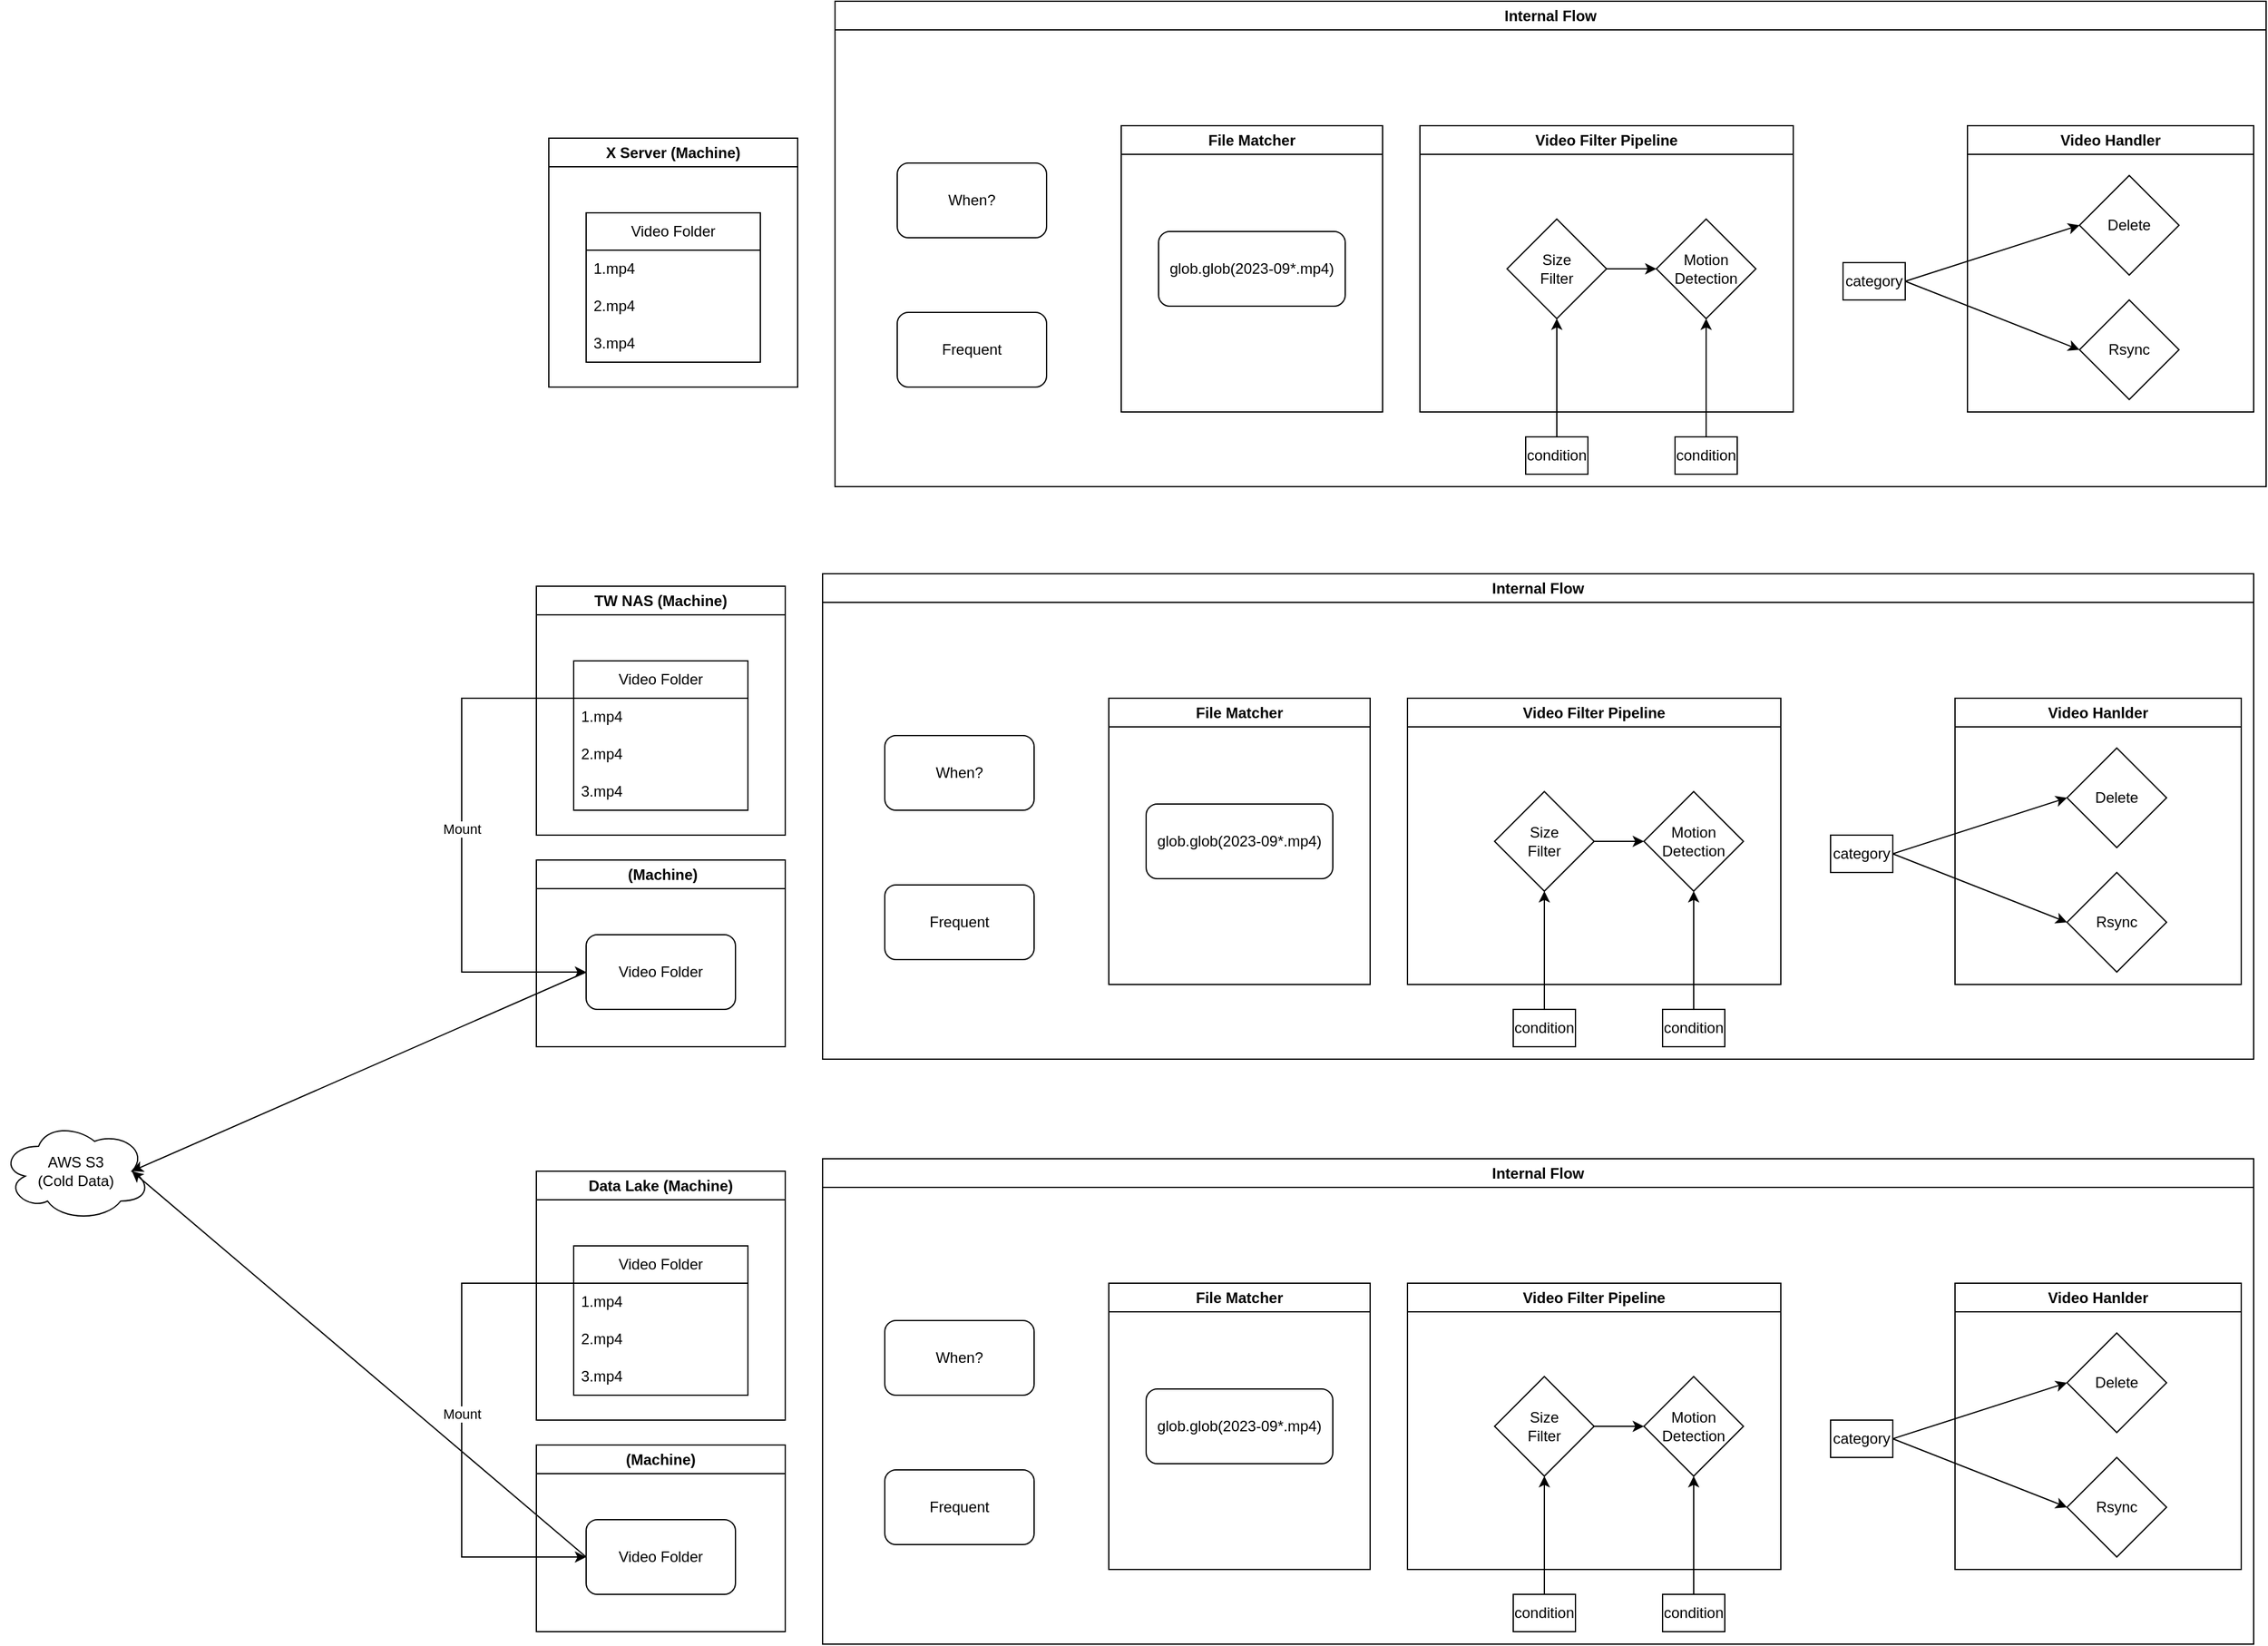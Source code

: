 <mxfile version="21.6.8" type="github">
  <diagram name="Page-1" id="Lj5eDobAINOCekzyXfLq">
    <mxGraphModel dx="3292" dy="1340" grid="1" gridSize="10" guides="1" tooltips="1" connect="1" arrows="1" fold="1" page="1" pageScale="1" pageWidth="850" pageHeight="1100" math="0" shadow="0">
      <root>
        <mxCell id="0" />
        <mxCell id="1" parent="0" />
        <mxCell id="y1gU6epdjxo3scdV93dv-2" value="X Server (Machine)" style="swimlane;whiteSpace=wrap;html=1;" vertex="1" parent="1">
          <mxGeometry x="-300" y="660" width="200" height="200" as="geometry" />
        </mxCell>
        <mxCell id="y1gU6epdjxo3scdV93dv-4" value="Video Folder" style="swimlane;fontStyle=0;childLayout=stackLayout;horizontal=1;startSize=30;horizontalStack=0;resizeParent=1;resizeParentMax=0;resizeLast=0;collapsible=1;marginBottom=0;whiteSpace=wrap;html=1;" vertex="1" parent="y1gU6epdjxo3scdV93dv-2">
          <mxGeometry x="30" y="60" width="140" height="120" as="geometry" />
        </mxCell>
        <mxCell id="y1gU6epdjxo3scdV93dv-5" value="1.mp4" style="text;strokeColor=none;fillColor=none;align=left;verticalAlign=middle;spacingLeft=4;spacingRight=4;overflow=hidden;points=[[0,0.5],[1,0.5]];portConstraint=eastwest;rotatable=0;whiteSpace=wrap;html=1;" vertex="1" parent="y1gU6epdjxo3scdV93dv-4">
          <mxGeometry y="30" width="140" height="30" as="geometry" />
        </mxCell>
        <mxCell id="y1gU6epdjxo3scdV93dv-6" value="2.mp4" style="text;strokeColor=none;fillColor=none;align=left;verticalAlign=middle;spacingLeft=4;spacingRight=4;overflow=hidden;points=[[0,0.5],[1,0.5]];portConstraint=eastwest;rotatable=0;whiteSpace=wrap;html=1;" vertex="1" parent="y1gU6epdjxo3scdV93dv-4">
          <mxGeometry y="60" width="140" height="30" as="geometry" />
        </mxCell>
        <mxCell id="y1gU6epdjxo3scdV93dv-7" value="3.mp4" style="text;strokeColor=none;fillColor=none;align=left;verticalAlign=middle;spacingLeft=4;spacingRight=4;overflow=hidden;points=[[0,0.5],[1,0.5]];portConstraint=eastwest;rotatable=0;whiteSpace=wrap;html=1;" vertex="1" parent="y1gU6epdjxo3scdV93dv-4">
          <mxGeometry y="90" width="140" height="30" as="geometry" />
        </mxCell>
        <mxCell id="y1gU6epdjxo3scdV93dv-22" value="TW NAS (Machine)" style="swimlane;whiteSpace=wrap;html=1;startSize=23;" vertex="1" parent="1">
          <mxGeometry x="-310" y="1020" width="200" height="200" as="geometry" />
        </mxCell>
        <mxCell id="y1gU6epdjxo3scdV93dv-23" value="Video Folder" style="swimlane;fontStyle=0;childLayout=stackLayout;horizontal=1;startSize=30;horizontalStack=0;resizeParent=1;resizeParentMax=0;resizeLast=0;collapsible=1;marginBottom=0;whiteSpace=wrap;html=1;" vertex="1" parent="y1gU6epdjxo3scdV93dv-22">
          <mxGeometry x="30" y="60" width="140" height="120" as="geometry" />
        </mxCell>
        <mxCell id="y1gU6epdjxo3scdV93dv-24" value="1.mp4" style="text;strokeColor=none;fillColor=none;align=left;verticalAlign=middle;spacingLeft=4;spacingRight=4;overflow=hidden;points=[[0,0.5],[1,0.5]];portConstraint=eastwest;rotatable=0;whiteSpace=wrap;html=1;" vertex="1" parent="y1gU6epdjxo3scdV93dv-23">
          <mxGeometry y="30" width="140" height="30" as="geometry" />
        </mxCell>
        <mxCell id="y1gU6epdjxo3scdV93dv-25" value="2.mp4" style="text;strokeColor=none;fillColor=none;align=left;verticalAlign=middle;spacingLeft=4;spacingRight=4;overflow=hidden;points=[[0,0.5],[1,0.5]];portConstraint=eastwest;rotatable=0;whiteSpace=wrap;html=1;" vertex="1" parent="y1gU6epdjxo3scdV93dv-23">
          <mxGeometry y="60" width="140" height="30" as="geometry" />
        </mxCell>
        <mxCell id="y1gU6epdjxo3scdV93dv-26" value="3.mp4" style="text;strokeColor=none;fillColor=none;align=left;verticalAlign=middle;spacingLeft=4;spacingRight=4;overflow=hidden;points=[[0,0.5],[1,0.5]];portConstraint=eastwest;rotatable=0;whiteSpace=wrap;html=1;" vertex="1" parent="y1gU6epdjxo3scdV93dv-23">
          <mxGeometry y="90" width="140" height="30" as="geometry" />
        </mxCell>
        <mxCell id="y1gU6epdjxo3scdV93dv-71" value="Internal Flow" style="swimlane;whiteSpace=wrap;html=1;" vertex="1" parent="1">
          <mxGeometry x="-70" y="550" width="1150" height="390" as="geometry" />
        </mxCell>
        <mxCell id="y1gU6epdjxo3scdV93dv-59" value="Video Handler" style="swimlane;whiteSpace=wrap;html=1;" vertex="1" parent="y1gU6epdjxo3scdV93dv-71">
          <mxGeometry x="910" y="100" width="230" height="230" as="geometry" />
        </mxCell>
        <mxCell id="y1gU6epdjxo3scdV93dv-60" value="Delete" style="rhombus;whiteSpace=wrap;html=1;" vertex="1" parent="y1gU6epdjxo3scdV93dv-59">
          <mxGeometry x="90" y="40" width="80" height="80" as="geometry" />
        </mxCell>
        <mxCell id="y1gU6epdjxo3scdV93dv-63" value="Rsync" style="rhombus;whiteSpace=wrap;html=1;" vertex="1" parent="y1gU6epdjxo3scdV93dv-59">
          <mxGeometry x="90" y="140" width="80" height="80" as="geometry" />
        </mxCell>
        <mxCell id="y1gU6epdjxo3scdV93dv-67" value="category" style="rounded=0;whiteSpace=wrap;html=1;" vertex="1" parent="y1gU6epdjxo3scdV93dv-71">
          <mxGeometry x="810" y="210" width="50" height="30" as="geometry" />
        </mxCell>
        <mxCell id="y1gU6epdjxo3scdV93dv-68" value="" style="endArrow=classic;html=1;rounded=0;exitX=1;exitY=0.5;exitDx=0;exitDy=0;entryX=0;entryY=0.5;entryDx=0;entryDy=0;" edge="1" parent="y1gU6epdjxo3scdV93dv-71" source="y1gU6epdjxo3scdV93dv-67" target="y1gU6epdjxo3scdV93dv-60">
          <mxGeometry width="50" height="50" relative="1" as="geometry">
            <mxPoint x="530" y="300" as="sourcePoint" />
            <mxPoint x="580" y="250" as="targetPoint" />
          </mxGeometry>
        </mxCell>
        <mxCell id="y1gU6epdjxo3scdV93dv-69" value="" style="endArrow=classic;html=1;rounded=0;exitX=1;exitY=0.5;exitDx=0;exitDy=0;entryX=0;entryY=0.5;entryDx=0;entryDy=0;" edge="1" parent="y1gU6epdjxo3scdV93dv-71" source="y1gU6epdjxo3scdV93dv-67" target="y1gU6epdjxo3scdV93dv-63">
          <mxGeometry width="50" height="50" relative="1" as="geometry">
            <mxPoint x="530" y="300" as="sourcePoint" />
            <mxPoint x="580" y="250" as="targetPoint" />
          </mxGeometry>
        </mxCell>
        <mxCell id="y1gU6epdjxo3scdV93dv-49" value="Video Filter Pipeline" style="swimlane;whiteSpace=wrap;html=1;" vertex="1" parent="y1gU6epdjxo3scdV93dv-71">
          <mxGeometry x="470" y="100" width="300" height="230" as="geometry" />
        </mxCell>
        <mxCell id="y1gU6epdjxo3scdV93dv-51" value="Size&lt;br&gt;Filter" style="rhombus;whiteSpace=wrap;html=1;" vertex="1" parent="y1gU6epdjxo3scdV93dv-49">
          <mxGeometry x="70" y="75" width="80" height="80" as="geometry" />
        </mxCell>
        <mxCell id="y1gU6epdjxo3scdV93dv-54" value="Motion Detection" style="rhombus;whiteSpace=wrap;html=1;" vertex="1" parent="y1gU6epdjxo3scdV93dv-49">
          <mxGeometry x="190" y="75" width="80" height="80" as="geometry" />
        </mxCell>
        <mxCell id="y1gU6epdjxo3scdV93dv-55" value="" style="endArrow=classic;html=1;rounded=0;exitX=1;exitY=0.5;exitDx=0;exitDy=0;entryX=0;entryY=0.5;entryDx=0;entryDy=0;" edge="1" parent="y1gU6epdjxo3scdV93dv-49" source="y1gU6epdjxo3scdV93dv-51" target="y1gU6epdjxo3scdV93dv-54">
          <mxGeometry width="50" height="50" relative="1" as="geometry">
            <mxPoint x="110" y="240" as="sourcePoint" />
            <mxPoint x="160" y="190" as="targetPoint" />
          </mxGeometry>
        </mxCell>
        <mxCell id="y1gU6epdjxo3scdV93dv-56" value="condition" style="rounded=0;whiteSpace=wrap;html=1;" vertex="1" parent="y1gU6epdjxo3scdV93dv-71">
          <mxGeometry x="675" y="350" width="50" height="30" as="geometry" />
        </mxCell>
        <mxCell id="y1gU6epdjxo3scdV93dv-57" value="" style="endArrow=classic;html=1;rounded=0;exitX=0.5;exitY=0;exitDx=0;exitDy=0;entryX=0.5;entryY=1;entryDx=0;entryDy=0;" edge="1" parent="y1gU6epdjxo3scdV93dv-71" source="y1gU6epdjxo3scdV93dv-56" target="y1gU6epdjxo3scdV93dv-54">
          <mxGeometry width="50" height="50" relative="1" as="geometry">
            <mxPoint x="480" y="340" as="sourcePoint" />
            <mxPoint x="530" y="290" as="targetPoint" />
          </mxGeometry>
        </mxCell>
        <mxCell id="y1gU6epdjxo3scdV93dv-52" value="condition" style="rounded=0;whiteSpace=wrap;html=1;" vertex="1" parent="y1gU6epdjxo3scdV93dv-71">
          <mxGeometry x="555" y="350" width="50" height="30" as="geometry" />
        </mxCell>
        <mxCell id="y1gU6epdjxo3scdV93dv-53" value="" style="endArrow=classic;html=1;rounded=0;exitX=0.5;exitY=0;exitDx=0;exitDy=0;entryX=0.5;entryY=1;entryDx=0;entryDy=0;" edge="1" parent="y1gU6epdjxo3scdV93dv-71" source="y1gU6epdjxo3scdV93dv-52" target="y1gU6epdjxo3scdV93dv-51">
          <mxGeometry width="50" height="50" relative="1" as="geometry">
            <mxPoint x="480" y="340" as="sourcePoint" />
            <mxPoint x="530" y="290" as="targetPoint" />
          </mxGeometry>
        </mxCell>
        <mxCell id="y1gU6epdjxo3scdV93dv-18" value="File Matcher" style="swimlane;whiteSpace=wrap;html=1;" vertex="1" parent="y1gU6epdjxo3scdV93dv-71">
          <mxGeometry x="230" y="100" width="210" height="230" as="geometry" />
        </mxCell>
        <mxCell id="y1gU6epdjxo3scdV93dv-58" value="glob.glob(2023-09*.mp4)" style="rounded=1;whiteSpace=wrap;html=1;" vertex="1" parent="y1gU6epdjxo3scdV93dv-18">
          <mxGeometry x="30" y="85" width="150" height="60" as="geometry" />
        </mxCell>
        <mxCell id="y1gU6epdjxo3scdV93dv-21" value="Frequent" style="rounded=1;whiteSpace=wrap;html=1;" vertex="1" parent="y1gU6epdjxo3scdV93dv-71">
          <mxGeometry x="50" y="250" width="120" height="60" as="geometry" />
        </mxCell>
        <mxCell id="y1gU6epdjxo3scdV93dv-19" value="When?" style="rounded=1;whiteSpace=wrap;html=1;" vertex="1" parent="y1gU6epdjxo3scdV93dv-71">
          <mxGeometry x="50" y="130" width="120" height="60" as="geometry" />
        </mxCell>
        <mxCell id="y1gU6epdjxo3scdV93dv-73" value="Internal Flow" style="swimlane;whiteSpace=wrap;html=1;" vertex="1" parent="1">
          <mxGeometry x="-80" y="1010" width="1150" height="390" as="geometry" />
        </mxCell>
        <mxCell id="y1gU6epdjxo3scdV93dv-74" value="Video Hanlder" style="swimlane;whiteSpace=wrap;html=1;" vertex="1" parent="y1gU6epdjxo3scdV93dv-73">
          <mxGeometry x="910" y="100" width="230" height="230" as="geometry" />
        </mxCell>
        <mxCell id="y1gU6epdjxo3scdV93dv-75" value="Delete" style="rhombus;whiteSpace=wrap;html=1;" vertex="1" parent="y1gU6epdjxo3scdV93dv-74">
          <mxGeometry x="90" y="40" width="80" height="80" as="geometry" />
        </mxCell>
        <mxCell id="y1gU6epdjxo3scdV93dv-76" value="Rsync" style="rhombus;whiteSpace=wrap;html=1;" vertex="1" parent="y1gU6epdjxo3scdV93dv-74">
          <mxGeometry x="90" y="140" width="80" height="80" as="geometry" />
        </mxCell>
        <mxCell id="y1gU6epdjxo3scdV93dv-77" value="category" style="rounded=0;whiteSpace=wrap;html=1;" vertex="1" parent="y1gU6epdjxo3scdV93dv-73">
          <mxGeometry x="810" y="210" width="50" height="30" as="geometry" />
        </mxCell>
        <mxCell id="y1gU6epdjxo3scdV93dv-78" value="" style="endArrow=classic;html=1;rounded=0;exitX=1;exitY=0.5;exitDx=0;exitDy=0;entryX=0;entryY=0.5;entryDx=0;entryDy=0;" edge="1" parent="y1gU6epdjxo3scdV93dv-73" source="y1gU6epdjxo3scdV93dv-77" target="y1gU6epdjxo3scdV93dv-75">
          <mxGeometry width="50" height="50" relative="1" as="geometry">
            <mxPoint x="530" y="300" as="sourcePoint" />
            <mxPoint x="580" y="250" as="targetPoint" />
          </mxGeometry>
        </mxCell>
        <mxCell id="y1gU6epdjxo3scdV93dv-79" value="" style="endArrow=classic;html=1;rounded=0;exitX=1;exitY=0.5;exitDx=0;exitDy=0;entryX=0;entryY=0.5;entryDx=0;entryDy=0;" edge="1" parent="y1gU6epdjxo3scdV93dv-73" source="y1gU6epdjxo3scdV93dv-77" target="y1gU6epdjxo3scdV93dv-76">
          <mxGeometry width="50" height="50" relative="1" as="geometry">
            <mxPoint x="530" y="300" as="sourcePoint" />
            <mxPoint x="580" y="250" as="targetPoint" />
          </mxGeometry>
        </mxCell>
        <mxCell id="y1gU6epdjxo3scdV93dv-80" value="Video Filter Pipeline" style="swimlane;whiteSpace=wrap;html=1;" vertex="1" parent="y1gU6epdjxo3scdV93dv-73">
          <mxGeometry x="470" y="100" width="300" height="230" as="geometry" />
        </mxCell>
        <mxCell id="y1gU6epdjxo3scdV93dv-81" value="Size&lt;br&gt;Filter" style="rhombus;whiteSpace=wrap;html=1;" vertex="1" parent="y1gU6epdjxo3scdV93dv-80">
          <mxGeometry x="70" y="75" width="80" height="80" as="geometry" />
        </mxCell>
        <mxCell id="y1gU6epdjxo3scdV93dv-82" value="Motion Detection" style="rhombus;whiteSpace=wrap;html=1;" vertex="1" parent="y1gU6epdjxo3scdV93dv-80">
          <mxGeometry x="190" y="75" width="80" height="80" as="geometry" />
        </mxCell>
        <mxCell id="y1gU6epdjxo3scdV93dv-83" value="" style="endArrow=classic;html=1;rounded=0;exitX=1;exitY=0.5;exitDx=0;exitDy=0;entryX=0;entryY=0.5;entryDx=0;entryDy=0;" edge="1" parent="y1gU6epdjxo3scdV93dv-80" source="y1gU6epdjxo3scdV93dv-81" target="y1gU6epdjxo3scdV93dv-82">
          <mxGeometry width="50" height="50" relative="1" as="geometry">
            <mxPoint x="110" y="240" as="sourcePoint" />
            <mxPoint x="160" y="190" as="targetPoint" />
          </mxGeometry>
        </mxCell>
        <mxCell id="y1gU6epdjxo3scdV93dv-84" value="condition" style="rounded=0;whiteSpace=wrap;html=1;" vertex="1" parent="y1gU6epdjxo3scdV93dv-73">
          <mxGeometry x="675" y="350" width="50" height="30" as="geometry" />
        </mxCell>
        <mxCell id="y1gU6epdjxo3scdV93dv-85" value="" style="endArrow=classic;html=1;rounded=0;exitX=0.5;exitY=0;exitDx=0;exitDy=0;entryX=0.5;entryY=1;entryDx=0;entryDy=0;" edge="1" parent="y1gU6epdjxo3scdV93dv-73" source="y1gU6epdjxo3scdV93dv-84" target="y1gU6epdjxo3scdV93dv-82">
          <mxGeometry width="50" height="50" relative="1" as="geometry">
            <mxPoint x="480" y="340" as="sourcePoint" />
            <mxPoint x="530" y="290" as="targetPoint" />
          </mxGeometry>
        </mxCell>
        <mxCell id="y1gU6epdjxo3scdV93dv-86" value="condition" style="rounded=0;whiteSpace=wrap;html=1;" vertex="1" parent="y1gU6epdjxo3scdV93dv-73">
          <mxGeometry x="555" y="350" width="50" height="30" as="geometry" />
        </mxCell>
        <mxCell id="y1gU6epdjxo3scdV93dv-87" value="" style="endArrow=classic;html=1;rounded=0;exitX=0.5;exitY=0;exitDx=0;exitDy=0;entryX=0.5;entryY=1;entryDx=0;entryDy=0;" edge="1" parent="y1gU6epdjxo3scdV93dv-73" source="y1gU6epdjxo3scdV93dv-86" target="y1gU6epdjxo3scdV93dv-81">
          <mxGeometry width="50" height="50" relative="1" as="geometry">
            <mxPoint x="480" y="340" as="sourcePoint" />
            <mxPoint x="530" y="290" as="targetPoint" />
          </mxGeometry>
        </mxCell>
        <mxCell id="y1gU6epdjxo3scdV93dv-88" value="File Matcher" style="swimlane;whiteSpace=wrap;html=1;" vertex="1" parent="y1gU6epdjxo3scdV93dv-73">
          <mxGeometry x="230" y="100" width="210" height="230" as="geometry" />
        </mxCell>
        <mxCell id="y1gU6epdjxo3scdV93dv-89" value="glob.glob(2023-09*.mp4)" style="rounded=1;whiteSpace=wrap;html=1;" vertex="1" parent="y1gU6epdjxo3scdV93dv-88">
          <mxGeometry x="30" y="85" width="150" height="60" as="geometry" />
        </mxCell>
        <mxCell id="y1gU6epdjxo3scdV93dv-90" value="Frequent" style="rounded=1;whiteSpace=wrap;html=1;" vertex="1" parent="y1gU6epdjxo3scdV93dv-73">
          <mxGeometry x="50" y="250" width="120" height="60" as="geometry" />
        </mxCell>
        <mxCell id="y1gU6epdjxo3scdV93dv-91" value="When?" style="rounded=1;whiteSpace=wrap;html=1;" vertex="1" parent="y1gU6epdjxo3scdV93dv-73">
          <mxGeometry x="50" y="130" width="120" height="60" as="geometry" />
        </mxCell>
        <mxCell id="y1gU6epdjxo3scdV93dv-92" value="&amp;nbsp;(Machine)" style="swimlane;whiteSpace=wrap;html=1;startSize=23;" vertex="1" parent="1">
          <mxGeometry x="-310" y="1240" width="200" height="150" as="geometry" />
        </mxCell>
        <mxCell id="y1gU6epdjxo3scdV93dv-97" value="Video Folder" style="rounded=1;whiteSpace=wrap;html=1;" vertex="1" parent="y1gU6epdjxo3scdV93dv-92">
          <mxGeometry x="40" y="60" width="120" height="60" as="geometry" />
        </mxCell>
        <mxCell id="y1gU6epdjxo3scdV93dv-98" value="" style="endArrow=classic;html=1;rounded=0;exitX=0;exitY=0.25;exitDx=0;exitDy=0;entryX=0;entryY=0.5;entryDx=0;entryDy=0;" edge="1" parent="1" source="y1gU6epdjxo3scdV93dv-23" target="y1gU6epdjxo3scdV93dv-97">
          <mxGeometry width="50" height="50" relative="1" as="geometry">
            <mxPoint x="-30" y="1170" as="sourcePoint" />
            <mxPoint x="-642.667" y="1180" as="targetPoint" />
            <Array as="points">
              <mxPoint x="-370" y="1110" />
              <mxPoint x="-370" y="1330" />
            </Array>
          </mxGeometry>
        </mxCell>
        <mxCell id="y1gU6epdjxo3scdV93dv-99" value="Mount" style="edgeLabel;html=1;align=center;verticalAlign=middle;resizable=0;points=[];" vertex="1" connectable="0" parent="y1gU6epdjxo3scdV93dv-98">
          <mxGeometry x="-0.035" y="-4" relative="1" as="geometry">
            <mxPoint x="4" y="-3" as="offset" />
          </mxGeometry>
        </mxCell>
        <mxCell id="y1gU6epdjxo3scdV93dv-114" value="Data Lake (Machine)" style="swimlane;whiteSpace=wrap;html=1;startSize=23;" vertex="1" parent="1">
          <mxGeometry x="-310" y="1490" width="200" height="200" as="geometry" />
        </mxCell>
        <mxCell id="y1gU6epdjxo3scdV93dv-115" value="Video Folder" style="swimlane;fontStyle=0;childLayout=stackLayout;horizontal=1;startSize=30;horizontalStack=0;resizeParent=1;resizeParentMax=0;resizeLast=0;collapsible=1;marginBottom=0;whiteSpace=wrap;html=1;" vertex="1" parent="y1gU6epdjxo3scdV93dv-114">
          <mxGeometry x="30" y="60" width="140" height="120" as="geometry" />
        </mxCell>
        <mxCell id="y1gU6epdjxo3scdV93dv-116" value="1.mp4" style="text;strokeColor=none;fillColor=none;align=left;verticalAlign=middle;spacingLeft=4;spacingRight=4;overflow=hidden;points=[[0,0.5],[1,0.5]];portConstraint=eastwest;rotatable=0;whiteSpace=wrap;html=1;" vertex="1" parent="y1gU6epdjxo3scdV93dv-115">
          <mxGeometry y="30" width="140" height="30" as="geometry" />
        </mxCell>
        <mxCell id="y1gU6epdjxo3scdV93dv-117" value="2.mp4" style="text;strokeColor=none;fillColor=none;align=left;verticalAlign=middle;spacingLeft=4;spacingRight=4;overflow=hidden;points=[[0,0.5],[1,0.5]];portConstraint=eastwest;rotatable=0;whiteSpace=wrap;html=1;" vertex="1" parent="y1gU6epdjxo3scdV93dv-115">
          <mxGeometry y="60" width="140" height="30" as="geometry" />
        </mxCell>
        <mxCell id="y1gU6epdjxo3scdV93dv-118" value="3.mp4" style="text;strokeColor=none;fillColor=none;align=left;verticalAlign=middle;spacingLeft=4;spacingRight=4;overflow=hidden;points=[[0,0.5],[1,0.5]];portConstraint=eastwest;rotatable=0;whiteSpace=wrap;html=1;" vertex="1" parent="y1gU6epdjxo3scdV93dv-115">
          <mxGeometry y="90" width="140" height="30" as="geometry" />
        </mxCell>
        <mxCell id="y1gU6epdjxo3scdV93dv-119" value="Internal Flow" style="swimlane;whiteSpace=wrap;html=1;" vertex="1" parent="1">
          <mxGeometry x="-80" y="1480" width="1150" height="390" as="geometry" />
        </mxCell>
        <mxCell id="y1gU6epdjxo3scdV93dv-120" value="Video Hanlder" style="swimlane;whiteSpace=wrap;html=1;" vertex="1" parent="y1gU6epdjxo3scdV93dv-119">
          <mxGeometry x="910" y="100" width="230" height="230" as="geometry" />
        </mxCell>
        <mxCell id="y1gU6epdjxo3scdV93dv-121" value="Delete" style="rhombus;whiteSpace=wrap;html=1;" vertex="1" parent="y1gU6epdjxo3scdV93dv-120">
          <mxGeometry x="90" y="40" width="80" height="80" as="geometry" />
        </mxCell>
        <mxCell id="y1gU6epdjxo3scdV93dv-122" value="Rsync" style="rhombus;whiteSpace=wrap;html=1;" vertex="1" parent="y1gU6epdjxo3scdV93dv-120">
          <mxGeometry x="90" y="140" width="80" height="80" as="geometry" />
        </mxCell>
        <mxCell id="y1gU6epdjxo3scdV93dv-123" value="category" style="rounded=0;whiteSpace=wrap;html=1;" vertex="1" parent="y1gU6epdjxo3scdV93dv-119">
          <mxGeometry x="810" y="210" width="50" height="30" as="geometry" />
        </mxCell>
        <mxCell id="y1gU6epdjxo3scdV93dv-124" value="" style="endArrow=classic;html=1;rounded=0;exitX=1;exitY=0.5;exitDx=0;exitDy=0;entryX=0;entryY=0.5;entryDx=0;entryDy=0;" edge="1" parent="y1gU6epdjxo3scdV93dv-119" source="y1gU6epdjxo3scdV93dv-123" target="y1gU6epdjxo3scdV93dv-121">
          <mxGeometry width="50" height="50" relative="1" as="geometry">
            <mxPoint x="530" y="300" as="sourcePoint" />
            <mxPoint x="580" y="250" as="targetPoint" />
          </mxGeometry>
        </mxCell>
        <mxCell id="y1gU6epdjxo3scdV93dv-125" value="" style="endArrow=classic;html=1;rounded=0;exitX=1;exitY=0.5;exitDx=0;exitDy=0;entryX=0;entryY=0.5;entryDx=0;entryDy=0;" edge="1" parent="y1gU6epdjxo3scdV93dv-119" source="y1gU6epdjxo3scdV93dv-123" target="y1gU6epdjxo3scdV93dv-122">
          <mxGeometry width="50" height="50" relative="1" as="geometry">
            <mxPoint x="530" y="300" as="sourcePoint" />
            <mxPoint x="580" y="250" as="targetPoint" />
          </mxGeometry>
        </mxCell>
        <mxCell id="y1gU6epdjxo3scdV93dv-126" value="Video Filter Pipeline" style="swimlane;whiteSpace=wrap;html=1;" vertex="1" parent="y1gU6epdjxo3scdV93dv-119">
          <mxGeometry x="470" y="100" width="300" height="230" as="geometry" />
        </mxCell>
        <mxCell id="y1gU6epdjxo3scdV93dv-127" value="Size&lt;br&gt;Filter" style="rhombus;whiteSpace=wrap;html=1;" vertex="1" parent="y1gU6epdjxo3scdV93dv-126">
          <mxGeometry x="70" y="75" width="80" height="80" as="geometry" />
        </mxCell>
        <mxCell id="y1gU6epdjxo3scdV93dv-128" value="Motion Detection" style="rhombus;whiteSpace=wrap;html=1;" vertex="1" parent="y1gU6epdjxo3scdV93dv-126">
          <mxGeometry x="190" y="75" width="80" height="80" as="geometry" />
        </mxCell>
        <mxCell id="y1gU6epdjxo3scdV93dv-129" value="" style="endArrow=classic;html=1;rounded=0;exitX=1;exitY=0.5;exitDx=0;exitDy=0;entryX=0;entryY=0.5;entryDx=0;entryDy=0;" edge="1" parent="y1gU6epdjxo3scdV93dv-126" source="y1gU6epdjxo3scdV93dv-127" target="y1gU6epdjxo3scdV93dv-128">
          <mxGeometry width="50" height="50" relative="1" as="geometry">
            <mxPoint x="110" y="240" as="sourcePoint" />
            <mxPoint x="160" y="190" as="targetPoint" />
          </mxGeometry>
        </mxCell>
        <mxCell id="y1gU6epdjxo3scdV93dv-130" value="condition" style="rounded=0;whiteSpace=wrap;html=1;" vertex="1" parent="y1gU6epdjxo3scdV93dv-119">
          <mxGeometry x="675" y="350" width="50" height="30" as="geometry" />
        </mxCell>
        <mxCell id="y1gU6epdjxo3scdV93dv-131" value="" style="endArrow=classic;html=1;rounded=0;exitX=0.5;exitY=0;exitDx=0;exitDy=0;entryX=0.5;entryY=1;entryDx=0;entryDy=0;" edge="1" parent="y1gU6epdjxo3scdV93dv-119" source="y1gU6epdjxo3scdV93dv-130" target="y1gU6epdjxo3scdV93dv-128">
          <mxGeometry width="50" height="50" relative="1" as="geometry">
            <mxPoint x="480" y="340" as="sourcePoint" />
            <mxPoint x="530" y="290" as="targetPoint" />
          </mxGeometry>
        </mxCell>
        <mxCell id="y1gU6epdjxo3scdV93dv-132" value="condition" style="rounded=0;whiteSpace=wrap;html=1;" vertex="1" parent="y1gU6epdjxo3scdV93dv-119">
          <mxGeometry x="555" y="350" width="50" height="30" as="geometry" />
        </mxCell>
        <mxCell id="y1gU6epdjxo3scdV93dv-133" value="" style="endArrow=classic;html=1;rounded=0;exitX=0.5;exitY=0;exitDx=0;exitDy=0;entryX=0.5;entryY=1;entryDx=0;entryDy=0;" edge="1" parent="y1gU6epdjxo3scdV93dv-119" source="y1gU6epdjxo3scdV93dv-132" target="y1gU6epdjxo3scdV93dv-127">
          <mxGeometry width="50" height="50" relative="1" as="geometry">
            <mxPoint x="480" y="340" as="sourcePoint" />
            <mxPoint x="530" y="290" as="targetPoint" />
          </mxGeometry>
        </mxCell>
        <mxCell id="y1gU6epdjxo3scdV93dv-134" value="File Matcher" style="swimlane;whiteSpace=wrap;html=1;" vertex="1" parent="y1gU6epdjxo3scdV93dv-119">
          <mxGeometry x="230" y="100" width="210" height="230" as="geometry" />
        </mxCell>
        <mxCell id="y1gU6epdjxo3scdV93dv-135" value="glob.glob(2023-09*.mp4)" style="rounded=1;whiteSpace=wrap;html=1;" vertex="1" parent="y1gU6epdjxo3scdV93dv-134">
          <mxGeometry x="30" y="85" width="150" height="60" as="geometry" />
        </mxCell>
        <mxCell id="y1gU6epdjxo3scdV93dv-136" value="Frequent" style="rounded=1;whiteSpace=wrap;html=1;" vertex="1" parent="y1gU6epdjxo3scdV93dv-119">
          <mxGeometry x="50" y="250" width="120" height="60" as="geometry" />
        </mxCell>
        <mxCell id="y1gU6epdjxo3scdV93dv-137" value="When?" style="rounded=1;whiteSpace=wrap;html=1;" vertex="1" parent="y1gU6epdjxo3scdV93dv-119">
          <mxGeometry x="50" y="130" width="120" height="60" as="geometry" />
        </mxCell>
        <mxCell id="y1gU6epdjxo3scdV93dv-138" value="(Machine)" style="swimlane;whiteSpace=wrap;html=1;startSize=23;" vertex="1" parent="1">
          <mxGeometry x="-310" y="1710" width="200" height="150" as="geometry" />
        </mxCell>
        <mxCell id="y1gU6epdjxo3scdV93dv-139" value="Video Folder" style="rounded=1;whiteSpace=wrap;html=1;" vertex="1" parent="y1gU6epdjxo3scdV93dv-138">
          <mxGeometry x="40" y="60" width="120" height="60" as="geometry" />
        </mxCell>
        <mxCell id="y1gU6epdjxo3scdV93dv-140" value="" style="endArrow=classic;html=1;rounded=0;exitX=0;exitY=0.25;exitDx=0;exitDy=0;entryX=0;entryY=0.5;entryDx=0;entryDy=0;" edge="1" parent="1" source="y1gU6epdjxo3scdV93dv-115" target="y1gU6epdjxo3scdV93dv-139">
          <mxGeometry width="50" height="50" relative="1" as="geometry">
            <mxPoint x="-30" y="1640" as="sourcePoint" />
            <mxPoint x="-642.667" y="1650" as="targetPoint" />
            <Array as="points">
              <mxPoint x="-370" y="1580" />
              <mxPoint x="-370" y="1800" />
            </Array>
          </mxGeometry>
        </mxCell>
        <mxCell id="y1gU6epdjxo3scdV93dv-141" value="Mount" style="edgeLabel;html=1;align=center;verticalAlign=middle;resizable=0;points=[];" vertex="1" connectable="0" parent="y1gU6epdjxo3scdV93dv-140">
          <mxGeometry x="-0.035" y="-4" relative="1" as="geometry">
            <mxPoint x="4" y="-3" as="offset" />
          </mxGeometry>
        </mxCell>
        <mxCell id="y1gU6epdjxo3scdV93dv-147" value="AWS S3&lt;br&gt;(Cold Data)" style="ellipse;shape=cloud;whiteSpace=wrap;html=1;" vertex="1" parent="1">
          <mxGeometry x="-740" y="1450" width="120" height="80" as="geometry" />
        </mxCell>
        <mxCell id="y1gU6epdjxo3scdV93dv-149" value="" style="endArrow=classic;html=1;rounded=0;exitX=0;exitY=0.5;exitDx=0;exitDy=0;entryX=0.875;entryY=0.5;entryDx=0;entryDy=0;entryPerimeter=0;" edge="1" parent="1" source="y1gU6epdjxo3scdV93dv-97" target="y1gU6epdjxo3scdV93dv-147">
          <mxGeometry width="50" height="50" relative="1" as="geometry">
            <mxPoint x="-90" y="1350" as="sourcePoint" />
            <mxPoint x="-40" y="1300" as="targetPoint" />
          </mxGeometry>
        </mxCell>
        <mxCell id="y1gU6epdjxo3scdV93dv-150" value="" style="endArrow=classic;html=1;rounded=0;exitX=0;exitY=0.5;exitDx=0;exitDy=0;entryX=0.875;entryY=0.5;entryDx=0;entryDy=0;entryPerimeter=0;" edge="1" parent="1" source="y1gU6epdjxo3scdV93dv-139" target="y1gU6epdjxo3scdV93dv-147">
          <mxGeometry width="50" height="50" relative="1" as="geometry">
            <mxPoint x="-90" y="1350" as="sourcePoint" />
            <mxPoint x="-40" y="1300" as="targetPoint" />
          </mxGeometry>
        </mxCell>
      </root>
    </mxGraphModel>
  </diagram>
</mxfile>
